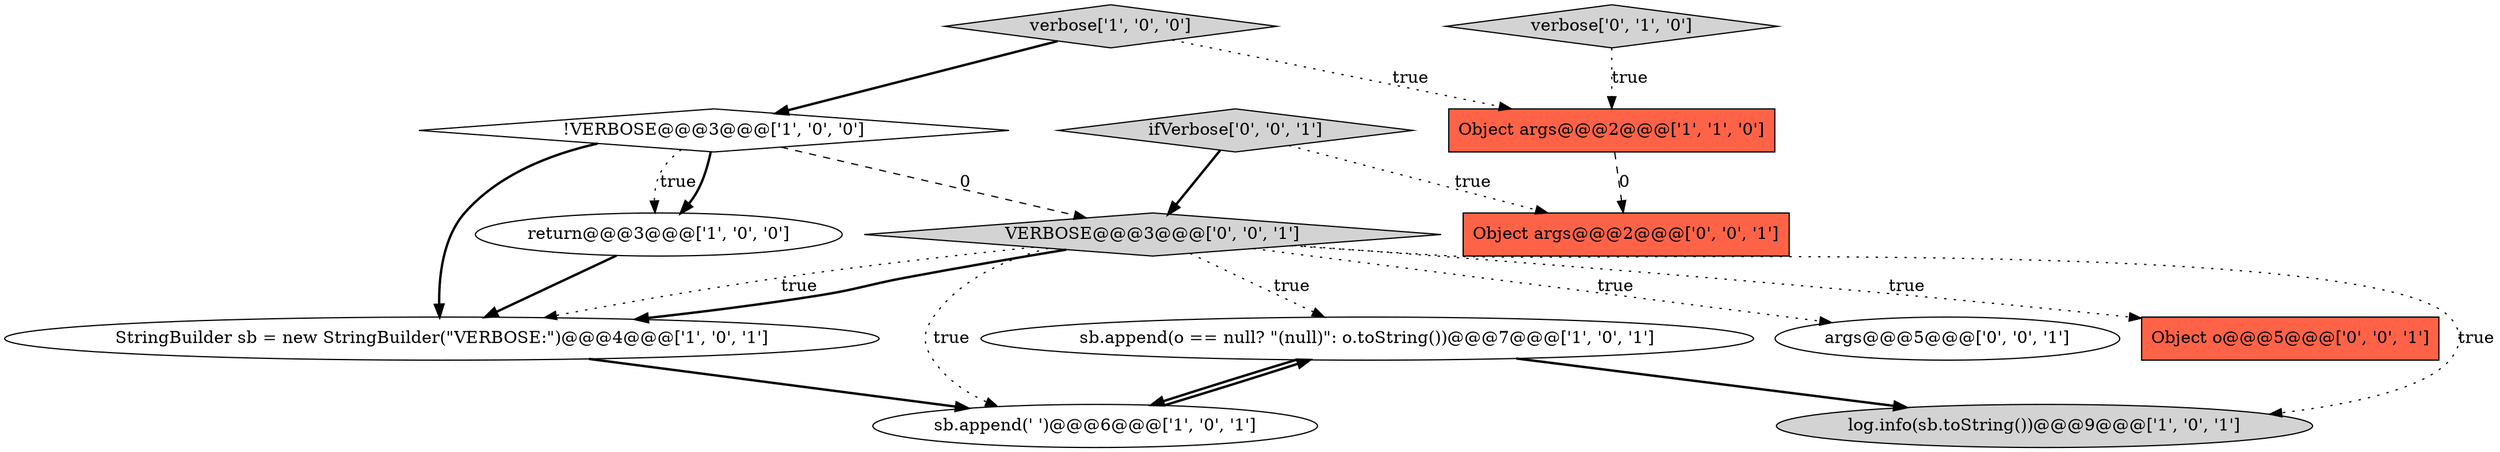 digraph {
4 [style = filled, label = "sb.append(o == null? \"(null)\": o.toString())@@@7@@@['1', '0', '1']", fillcolor = white, shape = ellipse image = "AAA0AAABBB1BBB"];
10 [style = filled, label = "args@@@5@@@['0', '0', '1']", fillcolor = white, shape = ellipse image = "AAA0AAABBB3BBB"];
13 [style = filled, label = "VERBOSE@@@3@@@['0', '0', '1']", fillcolor = lightgray, shape = diamond image = "AAA0AAABBB3BBB"];
2 [style = filled, label = "StringBuilder sb = new StringBuilder(\"VERBOSE:\")@@@4@@@['1', '0', '1']", fillcolor = white, shape = ellipse image = "AAA0AAABBB1BBB"];
5 [style = filled, label = "verbose['1', '0', '0']", fillcolor = lightgray, shape = diamond image = "AAA0AAABBB1BBB"];
6 [style = filled, label = "!VERBOSE@@@3@@@['1', '0', '0']", fillcolor = white, shape = diamond image = "AAA0AAABBB1BBB"];
8 [style = filled, label = "verbose['0', '1', '0']", fillcolor = lightgray, shape = diamond image = "AAA0AAABBB2BBB"];
11 [style = filled, label = "Object args@@@2@@@['0', '0', '1']", fillcolor = tomato, shape = box image = "AAA0AAABBB3BBB"];
12 [style = filled, label = "Object o@@@5@@@['0', '0', '1']", fillcolor = tomato, shape = box image = "AAA0AAABBB3BBB"];
3 [style = filled, label = "sb.append(' ')@@@6@@@['1', '0', '1']", fillcolor = white, shape = ellipse image = "AAA0AAABBB1BBB"];
0 [style = filled, label = "Object args@@@2@@@['1', '1', '0']", fillcolor = tomato, shape = box image = "AAA0AAABBB1BBB"];
1 [style = filled, label = "return@@@3@@@['1', '0', '0']", fillcolor = white, shape = ellipse image = "AAA0AAABBB1BBB"];
9 [style = filled, label = "ifVerbose['0', '0', '1']", fillcolor = lightgray, shape = diamond image = "AAA0AAABBB3BBB"];
7 [style = filled, label = "log.info(sb.toString())@@@9@@@['1', '0', '1']", fillcolor = lightgray, shape = ellipse image = "AAA0AAABBB1BBB"];
4->3 [style = bold, label=""];
13->3 [style = dotted, label="true"];
13->12 [style = dotted, label="true"];
9->11 [style = dotted, label="true"];
2->3 [style = bold, label=""];
6->1 [style = dotted, label="true"];
0->11 [style = dashed, label="0"];
5->0 [style = dotted, label="true"];
13->7 [style = dotted, label="true"];
13->10 [style = dotted, label="true"];
3->4 [style = bold, label=""];
4->7 [style = bold, label=""];
6->2 [style = bold, label=""];
13->2 [style = dotted, label="true"];
6->1 [style = bold, label=""];
6->13 [style = dashed, label="0"];
5->6 [style = bold, label=""];
13->2 [style = bold, label=""];
8->0 [style = dotted, label="true"];
1->2 [style = bold, label=""];
13->4 [style = dotted, label="true"];
9->13 [style = bold, label=""];
}
